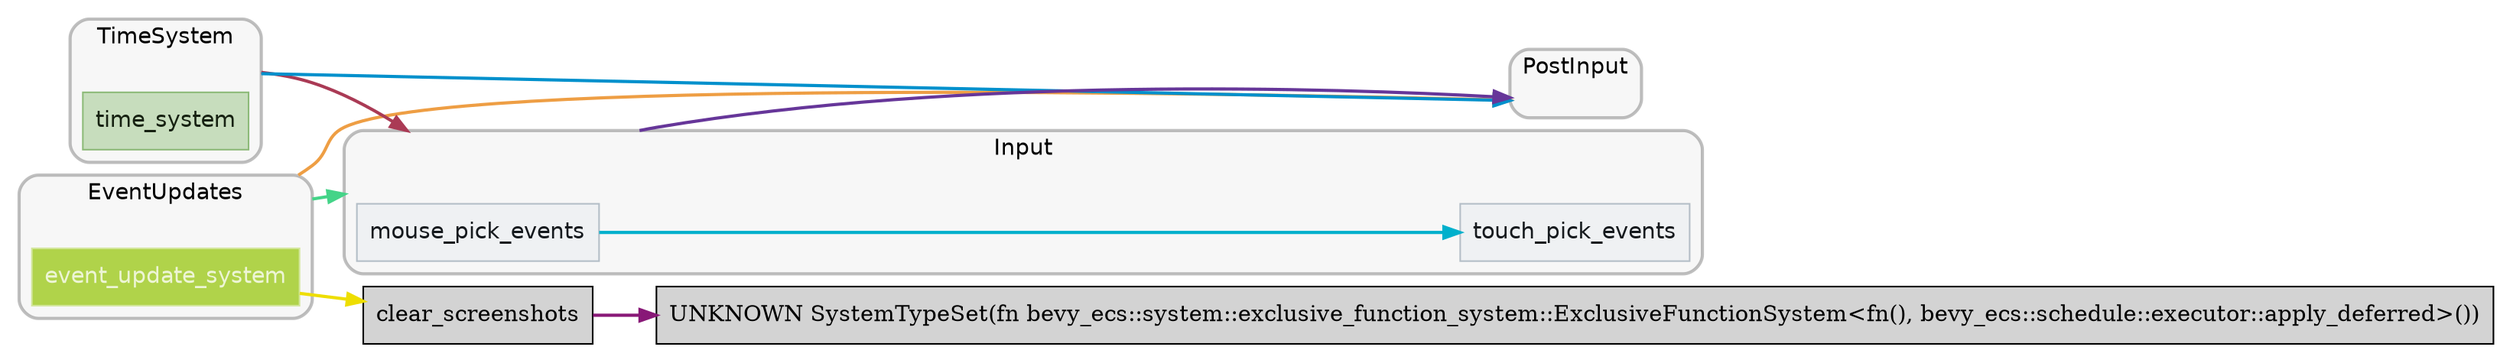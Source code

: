 digraph "" {
	"compound"="true";
	"splines"="spline";
	"rankdir"="LR";
	"bgcolor"="white";
	"fontname"="Helvetica";
	"nodesep"="0.15";
	edge ["penwidth"="2"];
	node ["shape"="box", "style"="filled"];
	subgraph "clusternode_Set(1)" {
		"style"="rounded,filled";
		"label"="EventUpdates";
		"tooltip"="EventUpdates";
		"fillcolor"="#00000008";
		"fontcolor"="#000000";
		"color"="#00000040";
		"penwidth"="2";
		"set_marker_node_Set(1)" ["style"="invis", "label"="", "shape"="point"]
		"node_System(0)" ["label"="event_update_system", "tooltip"="bevy_ecs::event::update::event_update_system", "fillcolor"="#b0d34a", "fontname"="Helvetica", "fontcolor"="#edf5d5", "color"="#d3e69c", "penwidth"="1"]
	}
	
	subgraph "clusternode_Set(3)" {
		"style"="rounded,filled";
		"label"="TimeSystem";
		"tooltip"="TimeSystem";
		"fillcolor"="#00000008";
		"fontcolor"="#000000";
		"color"="#00000040";
		"penwidth"="2";
		"set_marker_node_Set(3)" ["style"="invis", "label"="", "shape"="point"]
		"node_System(1)" ["label"="time_system", "tooltip"="bevy_time::time_system", "fillcolor"="#c7ddbd", "fontname"="Helvetica", "fontcolor"="#162111", "color"="#8dba79", "penwidth"="1"]
	}
	
	subgraph "clusternode_Set(7)" {
		"style"="rounded,filled";
		"label"="Input";
		"tooltip"="Input";
		"fillcolor"="#00000008";
		"fontcolor"="#000000";
		"color"="#00000040";
		"penwidth"="2";
		"set_marker_node_Set(7)" ["style"="invis", "label"="", "shape"="point"]
		"node_System(3)" ["label"="mouse_pick_events", "tooltip"="bevy_picking::input::mouse_pick_events", "fillcolor"="#eff1f3", "fontname"="Helvetica", "fontcolor"="#15191d", "color"="#b4bec7", "penwidth"="1"]
		"node_System(4)" ["label"="touch_pick_events", "tooltip"="bevy_picking::input::touch_pick_events", "fillcolor"="#eff1f3", "fontname"="Helvetica", "fontcolor"="#15191d", "color"="#b4bec7", "penwidth"="1"]
	}
	
	subgraph "clusternode_Set(9)" {
		"style"="rounded,filled";
		"label"="PostInput";
		"tooltip"="PostInput";
		"fillcolor"="#00000008";
		"fontcolor"="#000000";
		"color"="#00000040";
		"penwidth"="2";
		"set_marker_node_Set(9)" ["style"="invis", "label"="", "shape"="point"]
	}
	
	"node_System(2)" ["label"="clear_screenshots", "tooltip"="bevy_render::view::window::screenshot::clear_screenshots"]
	"node_System(0)" -> "node_System(2)" ["lhead"="", "ltail"="", "tooltip"="SystemTypeSet(fn bevy_ecs::system::exclusive_function_system::ExclusiveFunctionSystem<fn(bevy_ecs::system::system_param::Local<bevy_ecs::component::Tick>), bevy_ecs::event::update::event_update_system>()) → clear_screenshots", "color"="#eede00"]
	"node_System(2)" -> "UNKNOWN SystemTypeSet(fn bevy_ecs::system::exclusive_function_system::ExclusiveFunctionSystem<fn(), bevy_ecs::schedule::executor::apply_deferred>())" ["lhead"="", "ltail"="", "tooltip"="clear_screenshots → SystemTypeSet(fn bevy_ecs::system::exclusive_function_system::ExclusiveFunctionSystem<fn(), bevy_ecs::schedule::executor::apply_deferred>())", "color"="#881877"]
	"node_System(3)" -> "node_System(4)" ["lhead"="", "ltail"="", "tooltip"="mouse_pick_events → touch_pick_events", "color"="#00b0cc"]
	"set_marker_node_Set(3)" -> "set_marker_node_Set(7)" ["lhead"="clusternode_Set(7)", "ltail"="clusternode_Set(3)", "tooltip"="TimeSystem → Input", "color"="#aa3a55"]
	"set_marker_node_Set(1)" -> "set_marker_node_Set(7)" ["lhead"="clusternode_Set(7)", "ltail"="clusternode_Set(1)", "tooltip"="EventUpdates → Input", "color"="#44d488"]
	"set_marker_node_Set(3)" -> "set_marker_node_Set(9)" ["lhead"="clusternode_Set(9)", "ltail"="clusternode_Set(3)", "tooltip"="TimeSystem → PostInput", "color"="#0090cc"]
	"set_marker_node_Set(1)" -> "set_marker_node_Set(9)" ["lhead"="clusternode_Set(9)", "ltail"="clusternode_Set(1)", "tooltip"="EventUpdates → PostInput", "color"="#ee9e44"]
	"set_marker_node_Set(7)" -> "set_marker_node_Set(9)" ["lhead"="clusternode_Set(9)", "ltail"="clusternode_Set(7)", "tooltip"="Input → PostInput", "color"="#663699"]
}
